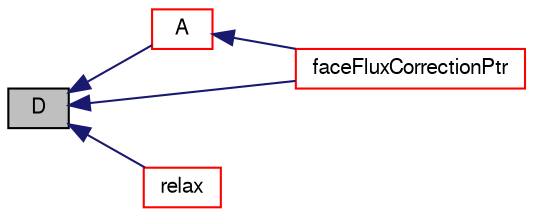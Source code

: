 digraph "D"
{
  bgcolor="transparent";
  edge [fontname="FreeSans",fontsize="10",labelfontname="FreeSans",labelfontsize="10"];
  node [fontname="FreeSans",fontsize="10",shape=record];
  rankdir="LR";
  Node4650 [label="D",height=0.2,width=0.4,color="black", fillcolor="grey75", style="filled", fontcolor="black"];
  Node4650 -> Node4651 [dir="back",color="midnightblue",fontsize="10",style="solid",fontname="FreeSans"];
  Node4651 [label="A",height=0.2,width=0.4,color="red",URL="$a22358.html#a0a5700c99b33f36165d0fbc6ba521bf3",tooltip="Return the central coefficient. "];
  Node4651 -> Node4653 [dir="back",color="midnightblue",fontsize="10",style="solid",fontname="FreeSans"];
  Node4653 [label="faceFluxCorrectionPtr",height=0.2,width=0.4,color="red",URL="$a22358.html#abca4d525cb7a95854e0bbc373847fef2",tooltip="Return pointer to face-flux non-orthogonal correction field. "];
  Node4650 -> Node4653 [dir="back",color="midnightblue",fontsize="10",style="solid",fontname="FreeSans"];
  Node4650 -> Node4665 [dir="back",color="midnightblue",fontsize="10",style="solid",fontname="FreeSans"];
  Node4665 [label="relax",height=0.2,width=0.4,color="red",URL="$a22358.html#a06343b944c91a56352ebf646011c212e",tooltip="Relax matrix (for steady-state solution). "];
}
